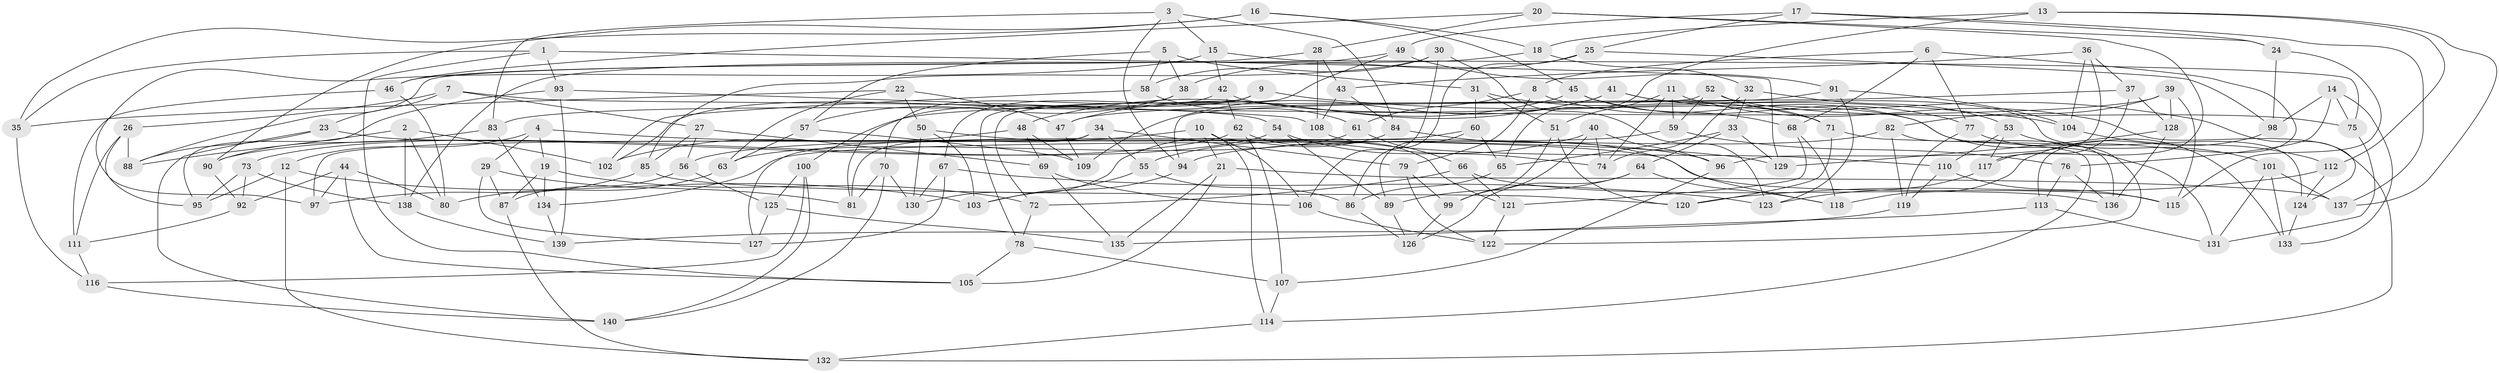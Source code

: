 // coarse degree distribution, {6: 0.4835164835164835, 3: 0.03296703296703297, 4: 0.42857142857142855, 5: 0.054945054945054944}
// Generated by graph-tools (version 1.1) at 2025/52/02/27/25 19:52:35]
// undirected, 140 vertices, 280 edges
graph export_dot {
graph [start="1"]
  node [color=gray90,style=filled];
  1;
  2;
  3;
  4;
  5;
  6;
  7;
  8;
  9;
  10;
  11;
  12;
  13;
  14;
  15;
  16;
  17;
  18;
  19;
  20;
  21;
  22;
  23;
  24;
  25;
  26;
  27;
  28;
  29;
  30;
  31;
  32;
  33;
  34;
  35;
  36;
  37;
  38;
  39;
  40;
  41;
  42;
  43;
  44;
  45;
  46;
  47;
  48;
  49;
  50;
  51;
  52;
  53;
  54;
  55;
  56;
  57;
  58;
  59;
  60;
  61;
  62;
  63;
  64;
  65;
  66;
  67;
  68;
  69;
  70;
  71;
  72;
  73;
  74;
  75;
  76;
  77;
  78;
  79;
  80;
  81;
  82;
  83;
  84;
  85;
  86;
  87;
  88;
  89;
  90;
  91;
  92;
  93;
  94;
  95;
  96;
  97;
  98;
  99;
  100;
  101;
  102;
  103;
  104;
  105;
  106;
  107;
  108;
  109;
  110;
  111;
  112;
  113;
  114;
  115;
  116;
  117;
  118;
  119;
  120;
  121;
  122;
  123;
  124;
  125;
  126;
  127;
  128;
  129;
  130;
  131;
  132;
  133;
  134;
  135;
  136;
  137;
  138;
  139;
  140;
  1 -- 35;
  1 -- 93;
  1 -- 105;
  1 -- 129;
  2 -- 88;
  2 -- 102;
  2 -- 138;
  2 -- 80;
  3 -- 94;
  3 -- 15;
  3 -- 84;
  3 -- 83;
  4 -- 129;
  4 -- 29;
  4 -- 12;
  4 -- 19;
  5 -- 31;
  5 -- 58;
  5 -- 38;
  5 -- 57;
  6 -- 77;
  6 -- 8;
  6 -- 113;
  6 -- 68;
  7 -- 27;
  7 -- 54;
  7 -- 23;
  7 -- 26;
  8 -- 122;
  8 -- 79;
  8 -- 61;
  9 -- 81;
  9 -- 104;
  9 -- 67;
  9 -- 78;
  10 -- 21;
  10 -- 56;
  10 -- 114;
  10 -- 106;
  11 -- 59;
  11 -- 124;
  11 -- 74;
  11 -- 51;
  12 -- 95;
  12 -- 132;
  12 -- 103;
  13 -- 137;
  13 -- 112;
  13 -- 65;
  13 -- 18;
  14 -- 75;
  14 -- 76;
  14 -- 98;
  14 -- 133;
  15 -- 97;
  15 -- 42;
  15 -- 75;
  16 -- 45;
  16 -- 35;
  16 -- 90;
  16 -- 18;
  17 -- 49;
  17 -- 25;
  17 -- 137;
  17 -- 24;
  18 -- 138;
  18 -- 32;
  19 -- 72;
  19 -- 87;
  19 -- 134;
  20 -- 117;
  20 -- 28;
  20 -- 46;
  20 -- 24;
  21 -- 105;
  21 -- 137;
  21 -- 135;
  22 -- 63;
  22 -- 47;
  22 -- 50;
  22 -- 35;
  23 -- 140;
  23 -- 88;
  23 -- 115;
  24 -- 115;
  24 -- 98;
  25 -- 98;
  25 -- 38;
  25 -- 86;
  26 -- 111;
  26 -- 95;
  26 -- 88;
  27 -- 69;
  27 -- 85;
  27 -- 56;
  28 -- 108;
  28 -- 46;
  28 -- 43;
  29 -- 127;
  29 -- 81;
  29 -- 87;
  30 -- 123;
  30 -- 106;
  30 -- 58;
  30 -- 85;
  31 -- 60;
  31 -- 71;
  31 -- 51;
  32 -- 74;
  32 -- 53;
  32 -- 33;
  33 -- 65;
  33 -- 64;
  33 -- 129;
  34 -- 81;
  34 -- 55;
  34 -- 97;
  34 -- 79;
  35 -- 116;
  36 -- 104;
  36 -- 96;
  36 -- 43;
  36 -- 37;
  37 -- 47;
  37 -- 128;
  37 -- 117;
  38 -- 57;
  38 -- 70;
  39 -- 82;
  39 -- 115;
  39 -- 83;
  39 -- 128;
  40 -- 55;
  40 -- 74;
  40 -- 96;
  40 -- 99;
  41 -- 48;
  41 -- 109;
  41 -- 124;
  41 -- 132;
  42 -- 62;
  42 -- 131;
  42 -- 102;
  43 -- 108;
  43 -- 84;
  44 -- 92;
  44 -- 80;
  44 -- 105;
  44 -- 97;
  45 -- 77;
  45 -- 68;
  45 -- 47;
  46 -- 111;
  46 -- 80;
  47 -- 109;
  48 -- 109;
  48 -- 69;
  48 -- 102;
  49 -- 88;
  49 -- 72;
  49 -- 91;
  50 -- 130;
  50 -- 96;
  50 -- 103;
  51 -- 120;
  51 -- 99;
  52 -- 75;
  52 -- 94;
  52 -- 71;
  52 -- 59;
  53 -- 110;
  53 -- 117;
  53 -- 101;
  54 -- 89;
  54 -- 74;
  54 -- 73;
  55 -- 103;
  55 -- 86;
  56 -- 87;
  56 -- 125;
  57 -- 109;
  57 -- 63;
  58 -- 61;
  58 -- 102;
  59 -- 134;
  59 -- 76;
  60 -- 65;
  60 -- 89;
  60 -- 127;
  61 -- 66;
  61 -- 63;
  62 -- 121;
  62 -- 90;
  62 -- 107;
  63 -- 80;
  64 -- 89;
  64 -- 126;
  64 -- 118;
  65 -- 86;
  66 -- 136;
  66 -- 121;
  66 -- 72;
  67 -- 127;
  67 -- 123;
  67 -- 130;
  68 -- 118;
  68 -- 121;
  69 -- 106;
  69 -- 135;
  70 -- 140;
  70 -- 130;
  70 -- 81;
  71 -- 114;
  71 -- 120;
  72 -- 78;
  73 -- 92;
  73 -- 138;
  73 -- 95;
  75 -- 131;
  76 -- 113;
  76 -- 136;
  77 -- 133;
  77 -- 119;
  78 -- 107;
  78 -- 105;
  79 -- 122;
  79 -- 99;
  82 -- 119;
  82 -- 94;
  82 -- 136;
  83 -- 134;
  83 -- 90;
  84 -- 118;
  84 -- 130;
  85 -- 97;
  85 -- 120;
  86 -- 126;
  87 -- 132;
  89 -- 126;
  90 -- 92;
  91 -- 100;
  91 -- 104;
  91 -- 123;
  92 -- 111;
  93 -- 108;
  93 -- 95;
  93 -- 139;
  94 -- 103;
  96 -- 107;
  98 -- 118;
  99 -- 126;
  100 -- 125;
  100 -- 140;
  100 -- 116;
  101 -- 131;
  101 -- 133;
  101 -- 137;
  104 -- 112;
  106 -- 122;
  107 -- 114;
  108 -- 110;
  110 -- 119;
  110 -- 115;
  111 -- 116;
  112 -- 120;
  112 -- 124;
  113 -- 135;
  113 -- 131;
  114 -- 132;
  116 -- 140;
  117 -- 123;
  119 -- 139;
  121 -- 122;
  124 -- 133;
  125 -- 127;
  125 -- 135;
  128 -- 136;
  128 -- 129;
  134 -- 139;
  138 -- 139;
}
